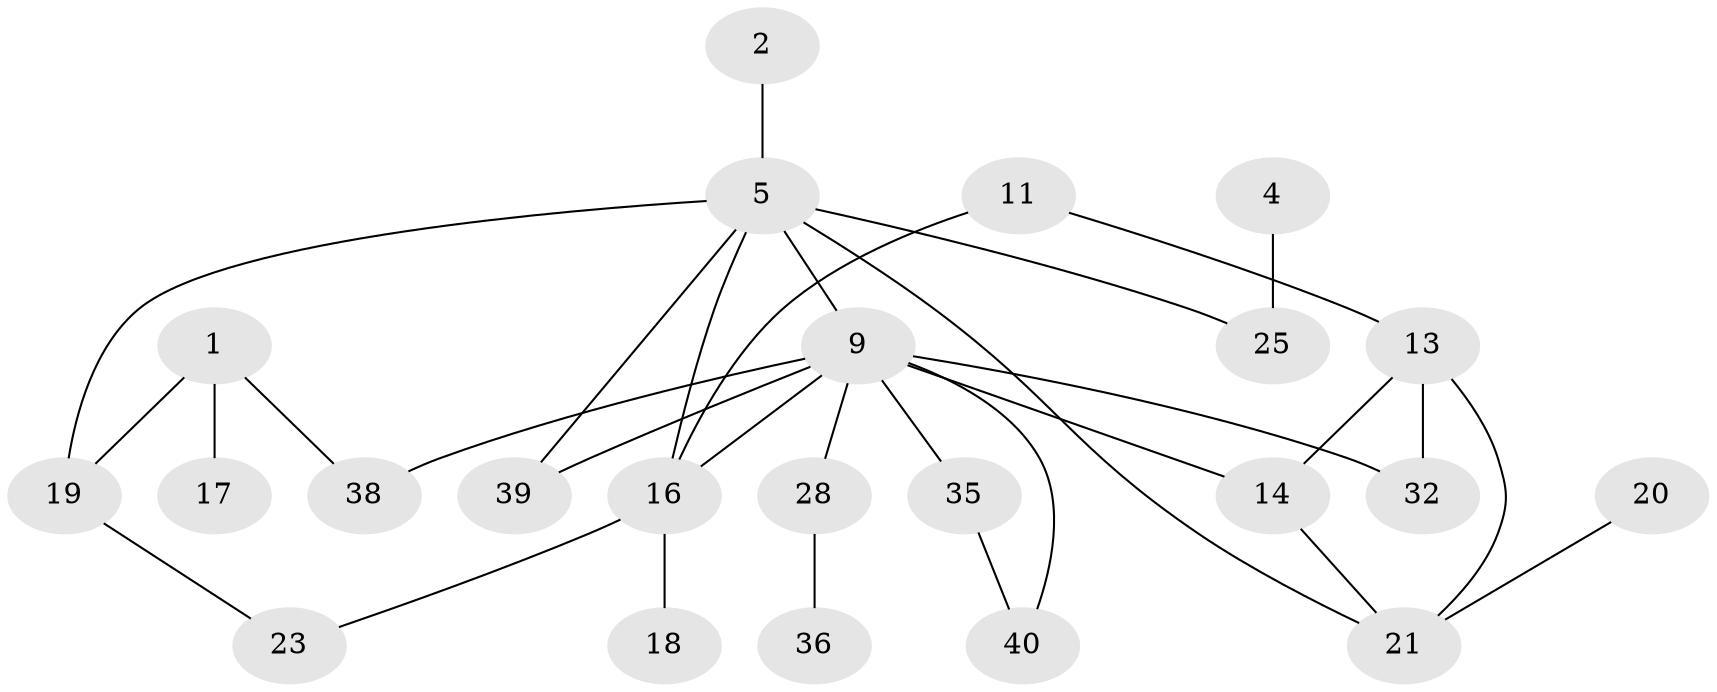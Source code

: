 // original degree distribution, {2: 0.3375, 1: 0.225, 0: 0.2, 4: 0.1, 5: 0.025, 3: 0.1, 6: 0.0125}
// Generated by graph-tools (version 1.1) at 2025/33/03/09/25 02:33:50]
// undirected, 23 vertices, 31 edges
graph export_dot {
graph [start="1"]
  node [color=gray90,style=filled];
  1;
  2;
  4;
  5;
  9;
  11;
  13;
  14;
  16;
  17;
  18;
  19;
  20;
  21;
  23;
  25;
  28;
  32;
  35;
  36;
  38;
  39;
  40;
  1 -- 17 [weight=1.0];
  1 -- 19 [weight=1.0];
  1 -- 38 [weight=1.0];
  2 -- 5 [weight=1.0];
  4 -- 25 [weight=1.0];
  5 -- 9 [weight=1.0];
  5 -- 16 [weight=1.0];
  5 -- 19 [weight=1.0];
  5 -- 21 [weight=1.0];
  5 -- 25 [weight=1.0];
  5 -- 39 [weight=1.0];
  9 -- 14 [weight=1.0];
  9 -- 16 [weight=1.0];
  9 -- 28 [weight=1.0];
  9 -- 32 [weight=1.0];
  9 -- 35 [weight=1.0];
  9 -- 38 [weight=1.0];
  9 -- 39 [weight=1.0];
  9 -- 40 [weight=1.0];
  11 -- 13 [weight=1.0];
  11 -- 16 [weight=1.0];
  13 -- 14 [weight=1.0];
  13 -- 21 [weight=1.0];
  13 -- 32 [weight=1.0];
  14 -- 21 [weight=1.0];
  16 -- 18 [weight=1.0];
  16 -- 23 [weight=1.0];
  19 -- 23 [weight=1.0];
  20 -- 21 [weight=1.0];
  28 -- 36 [weight=1.0];
  35 -- 40 [weight=1.0];
}
